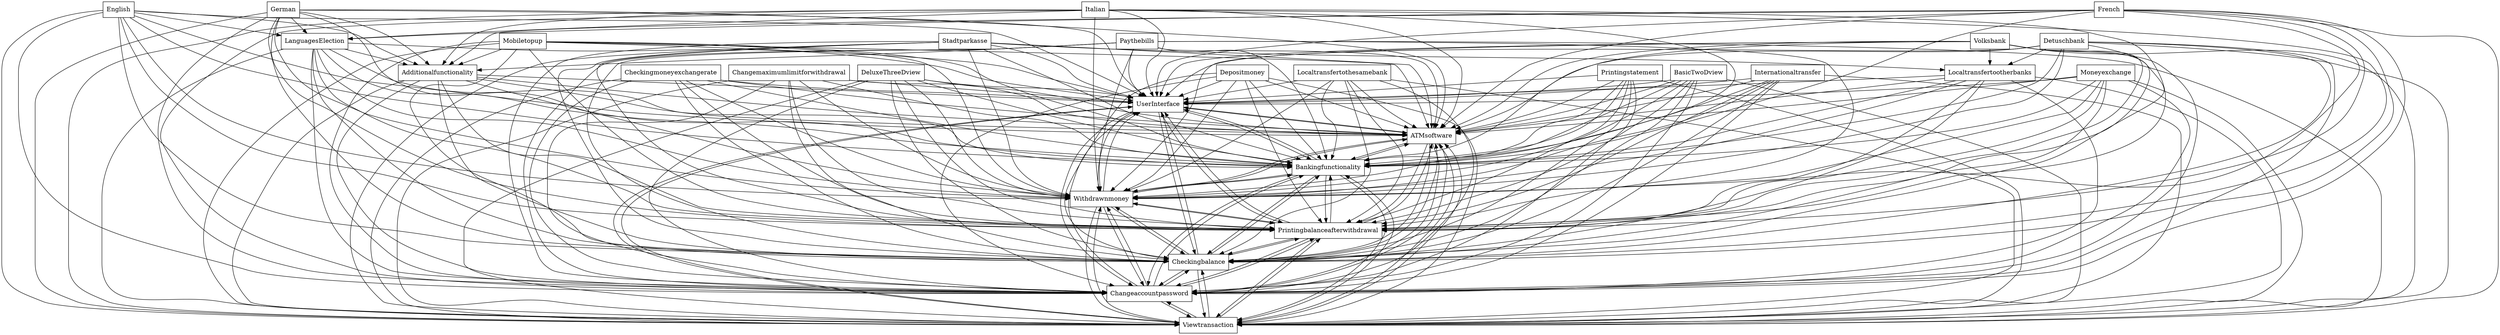 digraph{
graph [rankdir=TB];
node [shape=box];
edge [arrowhead=normal];
0[label="BasicTwoDview",]
1[label="Changemaximumlimitforwithdrawal",]
2[label="French",]
3[label="Internationaltransfer",]
4[label="UserInterface",]
5[label="Additionalfunctionality",]
6[label="Checkingmoneyexchangerate",]
7[label="Localtransfertootherbanks",]
8[label="LanguagesElection",]
9[label="Italian",]
10[label="Mobiletopup",]
11[label="Detuschbank",]
12[label="Stadtparkasse",]
13[label="DeluxeThreeDview",]
14[label="ATMsoftware",]
15[label="Depositmoney",]
16[label="Viewtransaction",]
17[label="Printingstatement",]
18[label="Changeaccountpassword",]
19[label="Checkingbalance",]
20[label="English",]
21[label="Paythebills",]
22[label="Printingbalanceafterwithdrawal",]
23[label="Withdrawnmoney",]
24[label="Localtransfertothesamebank",]
25[label="Volksbank",]
26[label="Bankingfunctionality",]
27[label="Moneyexchange",]
28[label="German",]
0->4[label="",]
0->14[label="",]
0->16[label="",]
0->18[label="",]
0->19[label="",]
0->22[label="",]
0->23[label="",]
0->26[label="",]
1->4[label="",]
1->14[label="",]
1->16[label="",]
1->18[label="",]
1->19[label="",]
1->22[label="",]
1->23[label="",]
1->26[label="",]
2->4[label="",]
2->5[label="",]
2->8[label="",]
2->14[label="",]
2->16[label="",]
2->18[label="",]
2->19[label="",]
2->22[label="",]
2->23[label="",]
2->26[label="",]
3->4[label="",]
3->14[label="",]
3->16[label="",]
3->18[label="",]
3->19[label="",]
3->22[label="",]
3->23[label="",]
3->26[label="",]
4->14[label="",]
4->16[label="",]
4->18[label="",]
4->19[label="",]
4->22[label="",]
4->23[label="",]
4->26[label="",]
5->4[label="",]
5->14[label="",]
5->16[label="",]
5->18[label="",]
5->19[label="",]
5->22[label="",]
5->23[label="",]
5->26[label="",]
6->4[label="",]
6->14[label="",]
6->16[label="",]
6->18[label="",]
6->19[label="",]
6->22[label="",]
6->23[label="",]
6->26[label="",]
7->4[label="",]
7->14[label="",]
7->16[label="",]
7->18[label="",]
7->19[label="",]
7->22[label="",]
7->23[label="",]
7->26[label="",]
8->4[label="",]
8->5[label="",]
8->14[label="",]
8->16[label="",]
8->18[label="",]
8->19[label="",]
8->22[label="",]
8->23[label="",]
8->26[label="",]
9->4[label="",]
9->5[label="",]
9->8[label="",]
9->14[label="",]
9->16[label="",]
9->18[label="",]
9->19[label="",]
9->22[label="",]
9->23[label="",]
9->26[label="",]
10->4[label="",]
10->5[label="",]
10->14[label="",]
10->16[label="",]
10->18[label="",]
10->19[label="",]
10->22[label="",]
10->23[label="",]
10->26[label="",]
11->4[label="",]
11->7[label="",]
11->14[label="",]
11->16[label="",]
11->18[label="",]
11->19[label="",]
11->22[label="",]
11->23[label="",]
11->26[label="",]
12->4[label="",]
12->7[label="",]
12->14[label="",]
12->16[label="",]
12->18[label="",]
12->19[label="",]
12->22[label="",]
12->23[label="",]
12->26[label="",]
13->4[label="",]
13->14[label="",]
13->16[label="",]
13->18[label="",]
13->19[label="",]
13->22[label="",]
13->23[label="",]
13->26[label="",]
14->4[label="",]
14->16[label="",]
14->18[label="",]
14->19[label="",]
14->22[label="",]
14->23[label="",]
14->26[label="",]
15->4[label="",]
15->14[label="",]
15->16[label="",]
15->18[label="",]
15->19[label="",]
15->22[label="",]
15->23[label="",]
15->26[label="",]
16->4[label="",]
16->14[label="",]
16->18[label="",]
16->19[label="",]
16->22[label="",]
16->23[label="",]
16->26[label="",]
17->4[label="",]
17->14[label="",]
17->16[label="",]
17->18[label="",]
17->19[label="",]
17->22[label="",]
17->23[label="",]
17->26[label="",]
18->4[label="",]
18->14[label="",]
18->16[label="",]
18->19[label="",]
18->22[label="",]
18->23[label="",]
18->26[label="",]
19->4[label="",]
19->14[label="",]
19->16[label="",]
19->18[label="",]
19->22[label="",]
19->23[label="",]
19->26[label="",]
20->4[label="",]
20->5[label="",]
20->8[label="",]
20->14[label="",]
20->16[label="",]
20->18[label="",]
20->19[label="",]
20->22[label="",]
20->23[label="",]
20->26[label="",]
21->4[label="",]
21->5[label="",]
21->14[label="",]
21->16[label="",]
21->18[label="",]
21->19[label="",]
21->22[label="",]
21->23[label="",]
21->26[label="",]
22->4[label="",]
22->14[label="",]
22->16[label="",]
22->18[label="",]
22->19[label="",]
22->23[label="",]
22->26[label="",]
23->4[label="",]
23->14[label="",]
23->16[label="",]
23->18[label="",]
23->19[label="",]
23->22[label="",]
23->26[label="",]
24->4[label="",]
24->14[label="",]
24->16[label="",]
24->18[label="",]
24->19[label="",]
24->22[label="",]
24->23[label="",]
24->26[label="",]
25->4[label="",]
25->7[label="",]
25->14[label="",]
25->16[label="",]
25->18[label="",]
25->19[label="",]
25->22[label="",]
25->23[label="",]
25->26[label="",]
26->4[label="",]
26->14[label="",]
26->16[label="",]
26->18[label="",]
26->19[label="",]
26->22[label="",]
26->23[label="",]
27->4[label="",]
27->14[label="",]
27->16[label="",]
27->18[label="",]
27->19[label="",]
27->22[label="",]
27->23[label="",]
27->26[label="",]
28->4[label="",]
28->5[label="",]
28->8[label="",]
28->14[label="",]
28->16[label="",]
28->18[label="",]
28->19[label="",]
28->22[label="",]
28->23[label="",]
28->26[label="",]
}
